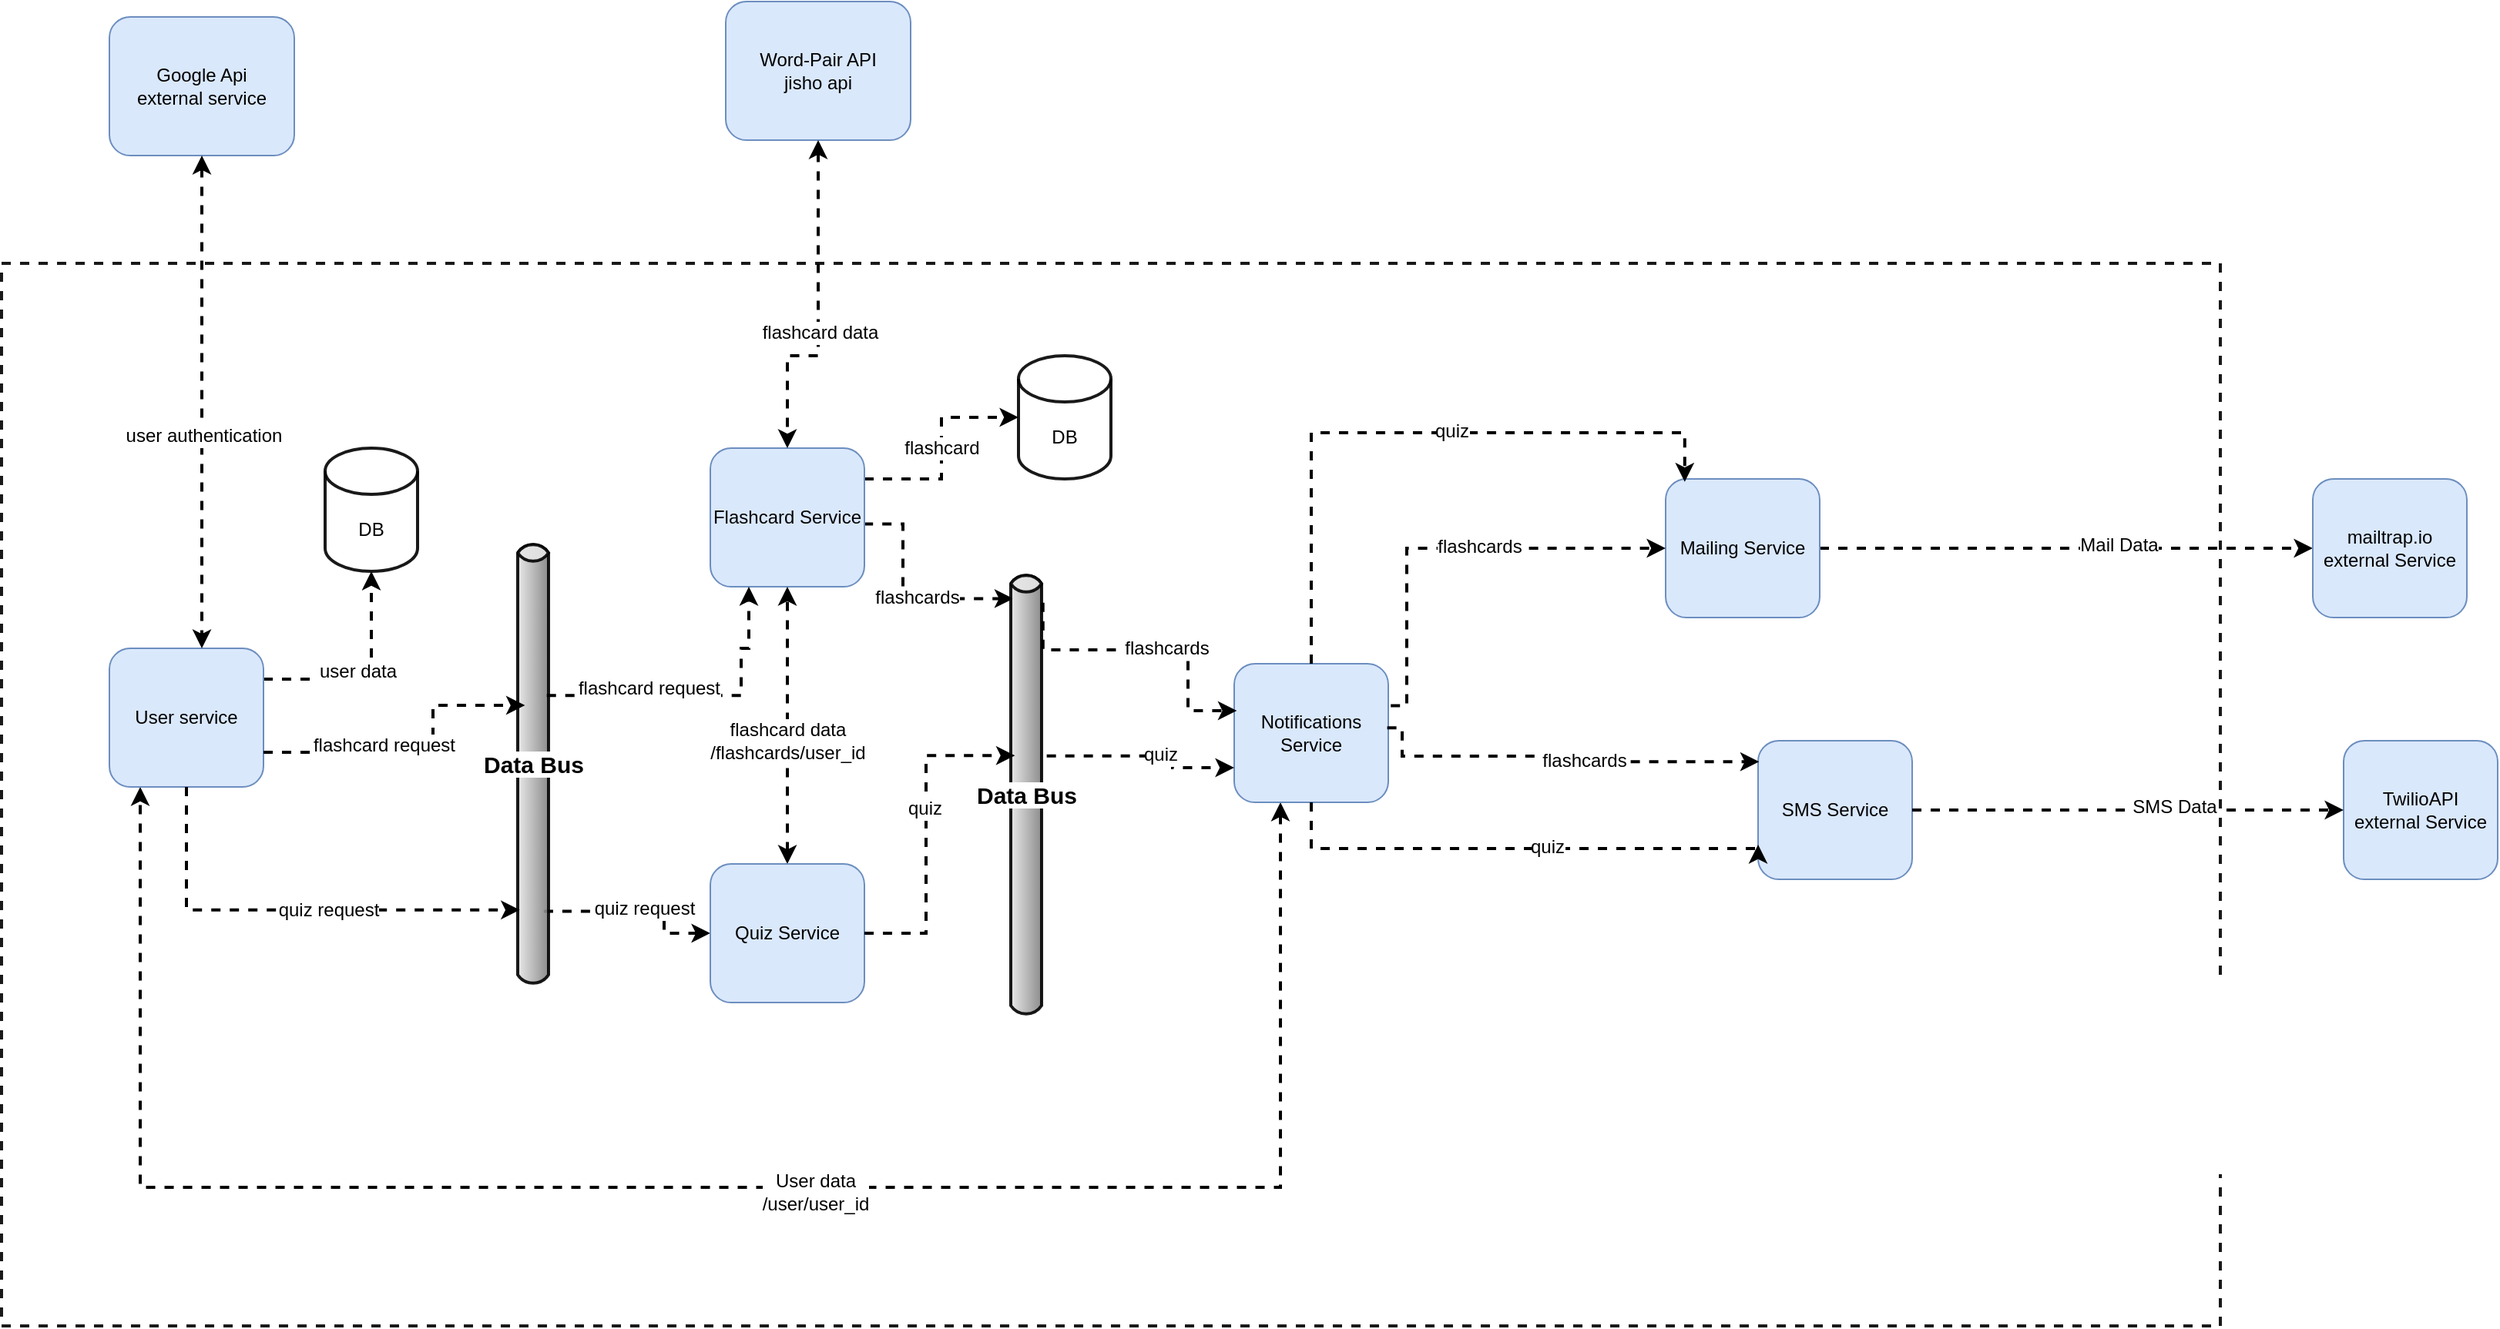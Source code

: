 <mxfile version="20.8.23" type="github">
  <diagram name="Strona-1" id="qNx4Vo9OEQgFnjw6Yuvv">
    <mxGraphModel dx="2261" dy="1933" grid="1" gridSize="10" guides="1" tooltips="1" connect="1" arrows="1" fold="1" page="1" pageScale="1" pageWidth="827" pageHeight="1169" math="0" shadow="0">
      <root>
        <mxCell id="0" />
        <mxCell id="1" parent="0" />
        <mxCell id="8A6HDWLpWTsLfJZ5176h-63" value="" style="rounded=0;whiteSpace=wrap;html=1;labelBackgroundColor=#FFFFFF;labelBorderColor=none;strokeWidth=2;fontSize=12;fontColor=#000000;gradientColor=none;opacity=90;dashed=1;" vertex="1" parent="1">
          <mxGeometry x="-220" y="30" width="1440" height="690" as="geometry" />
        </mxCell>
        <mxCell id="1Hv8KscxXUp_irzJuSxH-4" style="edgeStyle=orthogonalEdgeStyle;rounded=0;orthogonalLoop=1;jettySize=auto;html=1;dashed=1;strokeWidth=2;exitX=0.996;exitY=0.547;exitDx=0;exitDy=0;exitPerimeter=0;entryX=0.936;entryY=0.426;entryDx=0;entryDy=0;entryPerimeter=0;" parent="1" source="8A6HDWLpWTsLfJZ5176h-1" target="8A6HDWLpWTsLfJZ5176h-25" edge="1">
          <mxGeometry relative="1" as="geometry">
            <mxPoint x="260" y="310" as="sourcePoint" />
            <mxPoint x="414" y="315" as="targetPoint" />
          </mxGeometry>
        </mxCell>
        <mxCell id="8A6HDWLpWTsLfJZ5176h-28" value="flashcards" style="edgeLabel;html=1;align=center;verticalAlign=middle;resizable=0;points=[];fontSize=12;" vertex="1" connectable="0" parent="1Hv8KscxXUp_irzJuSxH-4">
          <mxGeometry x="0.135" y="1" relative="1" as="geometry">
            <mxPoint as="offset" />
          </mxGeometry>
        </mxCell>
        <mxCell id="8A6HDWLpWTsLfJZ5176h-94" value="flashcard" style="edgeStyle=orthogonalEdgeStyle;rounded=0;orthogonalLoop=1;jettySize=auto;html=1;dashed=1;strokeWidth=2;fontSize=12;fontColor=#000000;startArrow=none;startFill=0;endArrow=classic;endFill=1;" edge="1" parent="1" source="8A6HDWLpWTsLfJZ5176h-1" target="8A6HDWLpWTsLfJZ5176h-93">
          <mxGeometry relative="1" as="geometry">
            <Array as="points">
              <mxPoint x="390" y="170" />
              <mxPoint x="390" y="130" />
            </Array>
          </mxGeometry>
        </mxCell>
        <mxCell id="8A6HDWLpWTsLfJZ5176h-1" value="Flashcard Service" style="rounded=1;whiteSpace=wrap;html=1;strokeWidth=1;fillColor=#dae8fc;strokeColor=#6c8ebf;" vertex="1" parent="1">
          <mxGeometry x="240" y="150" width="100" height="90" as="geometry" />
        </mxCell>
        <mxCell id="8A6HDWLpWTsLfJZ5176h-91" style="edgeStyle=orthogonalEdgeStyle;rounded=0;orthogonalLoop=1;jettySize=auto;html=1;dashed=1;strokeWidth=2;fontSize=12;fontColor=#000000;startArrow=classic;startFill=1;endArrow=classic;endFill=1;" edge="1" parent="1" source="8A6HDWLpWTsLfJZ5176h-3" target="8A6HDWLpWTsLfJZ5176h-41">
          <mxGeometry relative="1" as="geometry">
            <Array as="points">
              <mxPoint x="610" y="630" />
              <mxPoint x="-130" y="630" />
            </Array>
          </mxGeometry>
        </mxCell>
        <mxCell id="8A6HDWLpWTsLfJZ5176h-92" value="User data&lt;br&gt;/user/user_id" style="edgeLabel;html=1;align=center;verticalAlign=middle;resizable=0;points=[];fontSize=12;fontColor=#000000;" vertex="1" connectable="0" parent="8A6HDWLpWTsLfJZ5176h-91">
          <mxGeometry x="-0.116" y="3" relative="1" as="geometry">
            <mxPoint as="offset" />
          </mxGeometry>
        </mxCell>
        <mxCell id="8A6HDWLpWTsLfJZ5176h-3" value="Notifications Service" style="rounded=1;whiteSpace=wrap;html=1;strokeWidth=1;fillColor=#dae8fc;strokeColor=#6c8ebf;" vertex="1" parent="1">
          <mxGeometry x="580" y="290" width="100" height="90" as="geometry" />
        </mxCell>
        <mxCell id="8A6HDWLpWTsLfJZ5176h-25" value="&lt;b&gt;&lt;font style=&quot;background-color: rgb(255, 255, 255); font-size: 15px;&quot;&gt;Data Bus&lt;/font&gt;&lt;/b&gt;" style="strokeWidth=2;strokeColor=#000000;dashed=0;align=center;html=1;fontSize=8;shape=mxgraph.eip.messageChannel;direction=north;labelBorderColor=none;labelBackgroundColor=none;gradientColor=none;perimeterSpacing=1;opacity=90;" vertex="1" parent="1">
          <mxGeometry x="390" y="230" width="110" height="290" as="geometry" />
        </mxCell>
        <mxCell id="8A6HDWLpWTsLfJZ5176h-29" style="edgeStyle=orthogonalEdgeStyle;rounded=0;orthogonalLoop=1;jettySize=auto;html=1;dashed=1;strokeWidth=2;exitX=0.927;exitY=0.597;exitDx=0;exitDy=0;exitPerimeter=0;entryX=0.017;entryY=0.339;entryDx=0;entryDy=0;entryPerimeter=0;" edge="1" parent="1" source="8A6HDWLpWTsLfJZ5176h-25" target="8A6HDWLpWTsLfJZ5176h-3">
          <mxGeometry relative="1" as="geometry">
            <mxPoint x="470" y="288" as="sourcePoint" />
            <mxPoint x="629" y="290" as="targetPoint" />
            <Array as="points">
              <mxPoint x="456" y="281" />
              <mxPoint x="550" y="281" />
              <mxPoint x="550" y="321" />
            </Array>
          </mxGeometry>
        </mxCell>
        <mxCell id="8A6HDWLpWTsLfJZ5176h-30" value="flashcards" style="edgeLabel;html=1;align=center;verticalAlign=middle;resizable=0;points=[];fontSize=12;" vertex="1" connectable="0" parent="8A6HDWLpWTsLfJZ5176h-29">
          <mxGeometry x="0.135" y="1" relative="1" as="geometry">
            <mxPoint as="offset" />
          </mxGeometry>
        </mxCell>
        <mxCell id="8A6HDWLpWTsLfJZ5176h-64" style="edgeStyle=orthogonalEdgeStyle;rounded=0;orthogonalLoop=1;jettySize=auto;html=1;dashed=1;strokeWidth=2;fontSize=12;fontColor=#000000;startArrow=none;startFill=0;" edge="1" parent="1" source="8A6HDWLpWTsLfJZ5176h-32" target="8A6HDWLpWTsLfJZ5176h-62">
          <mxGeometry relative="1" as="geometry" />
        </mxCell>
        <mxCell id="8A6HDWLpWTsLfJZ5176h-65" value="Mail Data" style="edgeLabel;html=1;align=center;verticalAlign=middle;resizable=0;points=[];fontSize=12;fontColor=#000000;" vertex="1" connectable="0" parent="8A6HDWLpWTsLfJZ5176h-64">
          <mxGeometry x="0.212" y="2" relative="1" as="geometry">
            <mxPoint as="offset" />
          </mxGeometry>
        </mxCell>
        <mxCell id="8A6HDWLpWTsLfJZ5176h-32" value="Mailing Service" style="rounded=1;whiteSpace=wrap;html=1;strokeWidth=1;fillColor=#dae8fc;strokeColor=#6c8ebf;" vertex="1" parent="1">
          <mxGeometry x="860" y="170" width="100" height="90" as="geometry" />
        </mxCell>
        <mxCell id="8A6HDWLpWTsLfJZ5176h-33" value="SMS Service" style="rounded=1;whiteSpace=wrap;html=1;strokeWidth=1;fillColor=#dae8fc;strokeColor=#6c8ebf;" vertex="1" parent="1">
          <mxGeometry x="920" y="340" width="100" height="90" as="geometry" />
        </mxCell>
        <mxCell id="8A6HDWLpWTsLfJZ5176h-35" style="edgeStyle=orthogonalEdgeStyle;rounded=0;orthogonalLoop=1;jettySize=auto;html=1;dashed=1;strokeWidth=2;entryX=0;entryY=0.5;entryDx=0;entryDy=0;exitX=1.016;exitY=0.303;exitDx=0;exitDy=0;exitPerimeter=0;" edge="1" parent="1" source="8A6HDWLpWTsLfJZ5176h-3" target="8A6HDWLpWTsLfJZ5176h-32">
          <mxGeometry relative="1" as="geometry">
            <mxPoint x="680" y="288" as="sourcePoint" />
            <mxPoint x="819.97" y="290" as="targetPoint" />
            <Array as="points">
              <mxPoint x="692" y="215" />
            </Array>
          </mxGeometry>
        </mxCell>
        <mxCell id="8A6HDWLpWTsLfJZ5176h-36" value="flashcards" style="edgeLabel;html=1;align=center;verticalAlign=middle;resizable=0;points=[];fontSize=12;" vertex="1" connectable="0" parent="8A6HDWLpWTsLfJZ5176h-35">
          <mxGeometry x="0.135" y="1" relative="1" as="geometry">
            <mxPoint as="offset" />
          </mxGeometry>
        </mxCell>
        <mxCell id="8A6HDWLpWTsLfJZ5176h-38" style="edgeStyle=orthogonalEdgeStyle;rounded=0;orthogonalLoop=1;jettySize=auto;html=1;dashed=1;strokeWidth=2;entryX=0.007;entryY=0.151;entryDx=0;entryDy=0;exitX=0.993;exitY=0.462;exitDx=0;exitDy=0;exitPerimeter=0;entryPerimeter=0;" edge="1" parent="1" source="8A6HDWLpWTsLfJZ5176h-3" target="8A6HDWLpWTsLfJZ5176h-33">
          <mxGeometry relative="1" as="geometry">
            <mxPoint x="692" y="327" as="sourcePoint" />
            <mxPoint x="830" y="235" as="targetPoint" />
            <Array as="points">
              <mxPoint x="689" y="350" />
              <mxPoint x="805" y="350" />
              <mxPoint x="805" y="354" />
            </Array>
          </mxGeometry>
        </mxCell>
        <mxCell id="8A6HDWLpWTsLfJZ5176h-39" value="flashcards" style="edgeLabel;html=1;align=center;verticalAlign=middle;resizable=0;points=[];fontSize=12;" vertex="1" connectable="0" parent="8A6HDWLpWTsLfJZ5176h-38">
          <mxGeometry x="0.135" y="1" relative="1" as="geometry">
            <mxPoint as="offset" />
          </mxGeometry>
        </mxCell>
        <mxCell id="8A6HDWLpWTsLfJZ5176h-74" style="edgeStyle=orthogonalEdgeStyle;rounded=0;orthogonalLoop=1;jettySize=auto;html=1;dashed=1;strokeWidth=2;fontSize=12;fontColor=#000000;startArrow=none;startFill=0;" edge="1" parent="1" source="8A6HDWLpWTsLfJZ5176h-41" target="8A6HDWLpWTsLfJZ5176h-73">
          <mxGeometry relative="1" as="geometry">
            <Array as="points">
              <mxPoint x="20" y="300" />
            </Array>
          </mxGeometry>
        </mxCell>
        <mxCell id="8A6HDWLpWTsLfJZ5176h-75" value="user data" style="edgeLabel;html=1;align=center;verticalAlign=middle;resizable=0;points=[];fontSize=12;fontColor=#000000;" vertex="1" connectable="0" parent="8A6HDWLpWTsLfJZ5176h-74">
          <mxGeometry x="-0.433" y="5" relative="1" as="geometry">
            <mxPoint x="21" as="offset" />
          </mxGeometry>
        </mxCell>
        <mxCell id="8A6HDWLpWTsLfJZ5176h-41" value="User service" style="rounded=1;whiteSpace=wrap;html=1;strokeWidth=1;fillColor=#dae8fc;strokeColor=#6c8ebf;" vertex="1" parent="1">
          <mxGeometry x="-150" y="280" width="100" height="90" as="geometry" />
        </mxCell>
        <mxCell id="8A6HDWLpWTsLfJZ5176h-89" style="edgeStyle=orthogonalEdgeStyle;rounded=0;orthogonalLoop=1;jettySize=auto;html=1;entryX=0.172;entryY=0.561;entryDx=0;entryDy=0;entryPerimeter=0;dashed=1;strokeWidth=2;fontSize=12;fontColor=#000000;startArrow=classic;startFill=1;endArrow=none;endFill=0;" edge="1" parent="1" source="8A6HDWLpWTsLfJZ5176h-47" target="8A6HDWLpWTsLfJZ5176h-79">
          <mxGeometry relative="1" as="geometry" />
        </mxCell>
        <mxCell id="8A6HDWLpWTsLfJZ5176h-90" value="quiz request" style="edgeLabel;html=1;align=center;verticalAlign=middle;resizable=0;points=[];fontSize=12;fontColor=#000000;" vertex="1" connectable="0" parent="8A6HDWLpWTsLfJZ5176h-89">
          <mxGeometry x="-0.059" y="-2" relative="1" as="geometry">
            <mxPoint as="offset" />
          </mxGeometry>
        </mxCell>
        <mxCell id="8A6HDWLpWTsLfJZ5176h-96" style="edgeStyle=orthogonalEdgeStyle;rounded=0;orthogonalLoop=1;jettySize=auto;html=1;dashed=1;strokeWidth=2;fontSize=12;fontColor=#000000;startArrow=classic;startFill=1;endArrow=classic;endFill=1;" edge="1" parent="1" source="8A6HDWLpWTsLfJZ5176h-47" target="8A6HDWLpWTsLfJZ5176h-1">
          <mxGeometry relative="1" as="geometry" />
        </mxCell>
        <mxCell id="8A6HDWLpWTsLfJZ5176h-97" value="flashcard data&lt;br&gt;/flashcards/user_id" style="edgeLabel;html=1;align=center;verticalAlign=middle;resizable=0;points=[];fontSize=12;fontColor=#000000;" vertex="1" connectable="0" parent="8A6HDWLpWTsLfJZ5176h-96">
          <mxGeometry x="0.2" y="-1" relative="1" as="geometry">
            <mxPoint x="-1" y="28" as="offset" />
          </mxGeometry>
        </mxCell>
        <mxCell id="8A6HDWLpWTsLfJZ5176h-47" value="Quiz Service" style="rounded=1;whiteSpace=wrap;html=1;strokeWidth=1;fillColor=#dae8fc;strokeColor=#6c8ebf;" vertex="1" parent="1">
          <mxGeometry x="240" y="420" width="100" height="90" as="geometry" />
        </mxCell>
        <mxCell id="8A6HDWLpWTsLfJZ5176h-48" style="edgeStyle=orthogonalEdgeStyle;rounded=0;orthogonalLoop=1;jettySize=auto;html=1;dashed=1;strokeWidth=2;exitX=1;exitY=0.5;exitDx=0;exitDy=0;entryX=0.587;entryY=0.435;entryDx=0;entryDy=0;entryPerimeter=0;" edge="1" parent="1" source="8A6HDWLpWTsLfJZ5176h-47" target="8A6HDWLpWTsLfJZ5176h-25">
          <mxGeometry relative="1" as="geometry">
            <mxPoint x="320" y="401.98" as="sourcePoint" />
            <mxPoint x="457" y="404.98" as="targetPoint" />
            <Array as="points">
              <mxPoint x="380" y="465" />
              <mxPoint x="380" y="350" />
            </Array>
          </mxGeometry>
        </mxCell>
        <mxCell id="8A6HDWLpWTsLfJZ5176h-49" value="quiz" style="edgeLabel;html=1;align=center;verticalAlign=middle;resizable=0;points=[];fontSize=12;" vertex="1" connectable="0" parent="8A6HDWLpWTsLfJZ5176h-48">
          <mxGeometry x="0.135" y="1" relative="1" as="geometry">
            <mxPoint as="offset" />
          </mxGeometry>
        </mxCell>
        <mxCell id="8A6HDWLpWTsLfJZ5176h-54" style="edgeStyle=orthogonalEdgeStyle;rounded=0;orthogonalLoop=1;jettySize=auto;html=1;dashed=1;strokeWidth=2;entryX=0;entryY=0.75;entryDx=0;entryDy=0;exitX=0.586;exitY=0.619;exitDx=0;exitDy=0;exitPerimeter=0;" edge="1" parent="1" source="8A6HDWLpWTsLfJZ5176h-25" target="8A6HDWLpWTsLfJZ5176h-3">
          <mxGeometry relative="1" as="geometry">
            <mxPoint x="310" y="395" as="sourcePoint" />
            <mxPoint x="443" y="347" as="targetPoint" />
            <Array as="points" />
          </mxGeometry>
        </mxCell>
        <mxCell id="8A6HDWLpWTsLfJZ5176h-55" value="quiz" style="edgeLabel;html=1;align=center;verticalAlign=middle;resizable=0;points=[];fontSize=12;" vertex="1" connectable="0" parent="8A6HDWLpWTsLfJZ5176h-54">
          <mxGeometry x="0.135" y="1" relative="1" as="geometry">
            <mxPoint as="offset" />
          </mxGeometry>
        </mxCell>
        <mxCell id="8A6HDWLpWTsLfJZ5176h-57" style="edgeStyle=orthogonalEdgeStyle;rounded=0;orthogonalLoop=1;jettySize=auto;html=1;dashed=1;strokeWidth=2;entryX=0.124;entryY=0.021;entryDx=0;entryDy=0;exitX=0.5;exitY=0;exitDx=0;exitDy=0;entryPerimeter=0;" edge="1" parent="1" source="8A6HDWLpWTsLfJZ5176h-3" target="8A6HDWLpWTsLfJZ5176h-32">
          <mxGeometry relative="1" as="geometry">
            <mxPoint x="630" y="180" as="sourcePoint" />
            <mxPoint x="758" y="128" as="targetPoint" />
            <Array as="points">
              <mxPoint x="630" y="140" />
              <mxPoint x="872" y="140" />
            </Array>
          </mxGeometry>
        </mxCell>
        <mxCell id="8A6HDWLpWTsLfJZ5176h-58" value="quiz" style="edgeLabel;html=1;align=center;verticalAlign=middle;resizable=0;points=[];fontSize=12;" vertex="1" connectable="0" parent="8A6HDWLpWTsLfJZ5176h-57">
          <mxGeometry x="0.135" y="1" relative="1" as="geometry">
            <mxPoint as="offset" />
          </mxGeometry>
        </mxCell>
        <mxCell id="8A6HDWLpWTsLfJZ5176h-59" style="edgeStyle=orthogonalEdgeStyle;rounded=0;orthogonalLoop=1;jettySize=auto;html=1;dashed=1;strokeWidth=2;exitX=0.5;exitY=1;exitDx=0;exitDy=0;entryX=0;entryY=0.75;entryDx=0;entryDy=0;" edge="1" parent="1" source="8A6HDWLpWTsLfJZ5176h-3" target="8A6HDWLpWTsLfJZ5176h-33">
          <mxGeometry relative="1" as="geometry">
            <mxPoint x="610" y="468" as="sourcePoint" />
            <mxPoint x="802" y="400" as="targetPoint" />
            <Array as="points">
              <mxPoint x="640" y="410" />
              <mxPoint x="880" y="410" />
            </Array>
          </mxGeometry>
        </mxCell>
        <mxCell id="8A6HDWLpWTsLfJZ5176h-60" value="quiz" style="edgeLabel;html=1;align=center;verticalAlign=middle;resizable=0;points=[];fontSize=12;" vertex="1" connectable="0" parent="8A6HDWLpWTsLfJZ5176h-59">
          <mxGeometry x="0.135" y="1" relative="1" as="geometry">
            <mxPoint as="offset" />
          </mxGeometry>
        </mxCell>
        <mxCell id="8A6HDWLpWTsLfJZ5176h-62" value="mailtrap.io external Service" style="rounded=1;whiteSpace=wrap;html=1;strokeWidth=1;fillColor=#dae8fc;strokeColor=#6c8ebf;" vertex="1" parent="1">
          <mxGeometry x="1280" y="170" width="100" height="90" as="geometry" />
        </mxCell>
        <mxCell id="8A6HDWLpWTsLfJZ5176h-66" value="TwilioAPI &lt;br&gt;external Service" style="rounded=1;whiteSpace=wrap;html=1;strokeWidth=1;fillColor=#dae8fc;strokeColor=#6c8ebf;" vertex="1" parent="1">
          <mxGeometry x="1300" y="340" width="100" height="90" as="geometry" />
        </mxCell>
        <mxCell id="8A6HDWLpWTsLfJZ5176h-67" style="edgeStyle=orthogonalEdgeStyle;rounded=0;orthogonalLoop=1;jettySize=auto;html=1;dashed=1;strokeWidth=2;fontSize=12;fontColor=#000000;startArrow=none;startFill=0;exitX=1;exitY=0.5;exitDx=0;exitDy=0;" edge="1" parent="1" source="8A6HDWLpWTsLfJZ5176h-33" target="8A6HDWLpWTsLfJZ5176h-66">
          <mxGeometry relative="1" as="geometry">
            <mxPoint x="970" y="380" as="sourcePoint" />
            <mxPoint x="1290" y="380" as="targetPoint" />
          </mxGeometry>
        </mxCell>
        <mxCell id="8A6HDWLpWTsLfJZ5176h-68" value="SMS Data" style="edgeLabel;html=1;align=center;verticalAlign=middle;resizable=0;points=[];fontSize=12;fontColor=#000000;" vertex="1" connectable="0" parent="8A6HDWLpWTsLfJZ5176h-67">
          <mxGeometry x="0.212" y="2" relative="1" as="geometry">
            <mxPoint as="offset" />
          </mxGeometry>
        </mxCell>
        <mxCell id="8A6HDWLpWTsLfJZ5176h-70" value="&lt;div&gt;Word-Pair API&lt;/div&gt;&lt;div&gt;jisho api&lt;/div&gt;" style="rounded=1;whiteSpace=wrap;html=1;strokeWidth=1;fillColor=#dae8fc;strokeColor=#6c8ebf;" vertex="1" parent="1">
          <mxGeometry x="250" y="-140" width="120" height="90" as="geometry" />
        </mxCell>
        <mxCell id="8A6HDWLpWTsLfJZ5176h-71" style="edgeStyle=orthogonalEdgeStyle;rounded=0;orthogonalLoop=1;jettySize=auto;html=1;dashed=1;strokeWidth=2;startArrow=classic;startFill=1;entryX=0.5;entryY=0;entryDx=0;entryDy=0;exitX=0.5;exitY=1;exitDx=0;exitDy=0;" edge="1" parent="1" source="8A6HDWLpWTsLfJZ5176h-70" target="8A6HDWLpWTsLfJZ5176h-1">
          <mxGeometry relative="1" as="geometry">
            <mxPoint x="380" y="90" as="sourcePoint" />
            <mxPoint x="120" y="130" as="targetPoint" />
            <Array as="points">
              <mxPoint x="310" y="-20" />
              <mxPoint x="310" y="90" />
              <mxPoint x="290" y="90" />
            </Array>
          </mxGeometry>
        </mxCell>
        <mxCell id="8A6HDWLpWTsLfJZ5176h-72" value="flashcard data" style="edgeLabel;html=1;align=center;verticalAlign=middle;resizable=0;points=[];fontSize=12;" vertex="1" connectable="0" parent="8A6HDWLpWTsLfJZ5176h-71">
          <mxGeometry x="0.135" y="1" relative="1" as="geometry">
            <mxPoint as="offset" />
          </mxGeometry>
        </mxCell>
        <mxCell id="8A6HDWLpWTsLfJZ5176h-73" value="DB" style="shape=cylinder3;whiteSpace=wrap;html=1;boundedLbl=1;backgroundOutline=1;size=15;labelBackgroundColor=#FFFFFF;labelBorderColor=none;strokeWidth=2;fontSize=12;fontColor=#000000;gradientColor=none;opacity=90;" vertex="1" parent="1">
          <mxGeometry x="-10" y="150" width="60" height="80" as="geometry" />
        </mxCell>
        <mxCell id="8A6HDWLpWTsLfJZ5176h-76" value="&lt;div&gt;Google Api&lt;br&gt;external service&lt;/div&gt;" style="rounded=1;whiteSpace=wrap;html=1;strokeWidth=1;fillColor=#dae8fc;strokeColor=#6c8ebf;" vertex="1" parent="1">
          <mxGeometry x="-150" y="-130" width="120" height="90" as="geometry" />
        </mxCell>
        <mxCell id="8A6HDWLpWTsLfJZ5176h-77" style="edgeStyle=orthogonalEdgeStyle;rounded=0;orthogonalLoop=1;jettySize=auto;html=1;dashed=1;strokeWidth=2;startArrow=classic;startFill=1;" edge="1" parent="1" source="8A6HDWLpWTsLfJZ5176h-76" target="8A6HDWLpWTsLfJZ5176h-41">
          <mxGeometry relative="1" as="geometry">
            <mxPoint x="-40" y="-50" as="sourcePoint" />
            <mxPoint x="-60" y="150" as="targetPoint" />
            <Array as="points">
              <mxPoint x="-100" y="-115" />
            </Array>
          </mxGeometry>
        </mxCell>
        <mxCell id="8A6HDWLpWTsLfJZ5176h-78" value="user authentication" style="edgeLabel;html=1;align=center;verticalAlign=middle;resizable=0;points=[];fontSize=12;" vertex="1" connectable="0" parent="8A6HDWLpWTsLfJZ5176h-77">
          <mxGeometry x="0.135" y="1" relative="1" as="geometry">
            <mxPoint as="offset" />
          </mxGeometry>
        </mxCell>
        <mxCell id="8A6HDWLpWTsLfJZ5176h-79" value="&lt;b&gt;&lt;font style=&quot;background-color: rgb(255, 255, 255); font-size: 15px;&quot;&gt;Data Bus&lt;/font&gt;&lt;/b&gt;" style="strokeWidth=2;strokeColor=#000000;dashed=0;align=center;html=1;fontSize=8;shape=mxgraph.eip.messageChannel;direction=north;labelBorderColor=none;labelBackgroundColor=none;gradientColor=none;perimeterSpacing=1;opacity=90;" vertex="1" parent="1">
          <mxGeometry x="70" y="210" width="110" height="290" as="geometry" />
        </mxCell>
        <mxCell id="8A6HDWLpWTsLfJZ5176h-80" style="edgeStyle=orthogonalEdgeStyle;rounded=0;orthogonalLoop=1;jettySize=auto;html=1;dashed=1;strokeWidth=2;fontSize=12;fontColor=#000000;startArrow=none;startFill=0;exitX=1;exitY=0.75;exitDx=0;exitDy=0;entryX=0.63;entryY=0.453;entryDx=0;entryDy=0;entryPerimeter=0;" edge="1" parent="1" source="8A6HDWLpWTsLfJZ5176h-41" target="8A6HDWLpWTsLfJZ5176h-79">
          <mxGeometry relative="1" as="geometry">
            <mxPoint x="-40" y="335" as="sourcePoint" />
            <mxPoint x="50" y="347" as="targetPoint" />
            <Array as="points">
              <mxPoint x="60" y="347" />
              <mxPoint x="60" y="317" />
            </Array>
          </mxGeometry>
        </mxCell>
        <mxCell id="8A6HDWLpWTsLfJZ5176h-81" value="flashcard request" style="edgeLabel;html=1;align=center;verticalAlign=middle;resizable=0;points=[];fontSize=12;fontColor=#000000;" vertex="1" connectable="0" parent="8A6HDWLpWTsLfJZ5176h-80">
          <mxGeometry x="-0.433" y="5" relative="1" as="geometry">
            <mxPoint x="21" as="offset" />
          </mxGeometry>
        </mxCell>
        <mxCell id="8A6HDWLpWTsLfJZ5176h-83" style="edgeStyle=orthogonalEdgeStyle;rounded=0;orthogonalLoop=1;jettySize=auto;html=1;dashed=1;strokeWidth=2;fontSize=12;fontColor=#000000;startArrow=none;startFill=0;exitX=0.652;exitY=0.579;exitDx=0;exitDy=0;entryX=0.25;entryY=1;entryDx=0;entryDy=0;exitPerimeter=0;" edge="1" parent="1" source="8A6HDWLpWTsLfJZ5176h-79" target="8A6HDWLpWTsLfJZ5176h-1">
          <mxGeometry relative="1" as="geometry">
            <mxPoint x="160" y="311" as="sourcePoint" />
            <mxPoint x="330" y="280" as="targetPoint" />
            <Array as="points">
              <mxPoint x="260" y="311" />
              <mxPoint x="260" y="280" />
              <mxPoint x="265" y="280" />
            </Array>
          </mxGeometry>
        </mxCell>
        <mxCell id="8A6HDWLpWTsLfJZ5176h-84" value="flashcard request" style="edgeLabel;html=1;align=center;verticalAlign=middle;resizable=0;points=[];fontSize=12;fontColor=#000000;" vertex="1" connectable="0" parent="8A6HDWLpWTsLfJZ5176h-83">
          <mxGeometry x="-0.433" y="5" relative="1" as="geometry">
            <mxPoint x="9" as="offset" />
          </mxGeometry>
        </mxCell>
        <mxCell id="8A6HDWLpWTsLfJZ5176h-85" style="edgeStyle=orthogonalEdgeStyle;rounded=0;orthogonalLoop=1;jettySize=auto;html=1;dashed=1;strokeWidth=2;fontSize=12;fontColor=#000000;startArrow=none;startFill=0;entryX=0.175;entryY=0.423;entryDx=0;entryDy=0;entryPerimeter=0;" edge="1" parent="1" source="8A6HDWLpWTsLfJZ5176h-41" target="8A6HDWLpWTsLfJZ5176h-79">
          <mxGeometry relative="1" as="geometry">
            <mxPoint x="-65" y="441" as="sourcePoint" />
            <mxPoint x="105" y="410" as="targetPoint" />
            <Array as="points">
              <mxPoint x="-100" y="450" />
            </Array>
          </mxGeometry>
        </mxCell>
        <mxCell id="8A6HDWLpWTsLfJZ5176h-86" value="quiz request" style="edgeLabel;html=1;align=center;verticalAlign=middle;resizable=0;points=[];fontSize=12;fontColor=#000000;" vertex="1" connectable="0" parent="8A6HDWLpWTsLfJZ5176h-85">
          <mxGeometry x="-0.433" y="5" relative="1" as="geometry">
            <mxPoint x="88" y="5" as="offset" />
          </mxGeometry>
        </mxCell>
        <mxCell id="8A6HDWLpWTsLfJZ5176h-93" value="DB" style="shape=cylinder3;whiteSpace=wrap;html=1;boundedLbl=1;backgroundOutline=1;size=15;labelBackgroundColor=#FFFFFF;labelBorderColor=none;strokeWidth=2;fontSize=12;fontColor=#000000;gradientColor=none;opacity=90;" vertex="1" parent="1">
          <mxGeometry x="440" y="90" width="60" height="80" as="geometry" />
        </mxCell>
      </root>
    </mxGraphModel>
  </diagram>
</mxfile>
